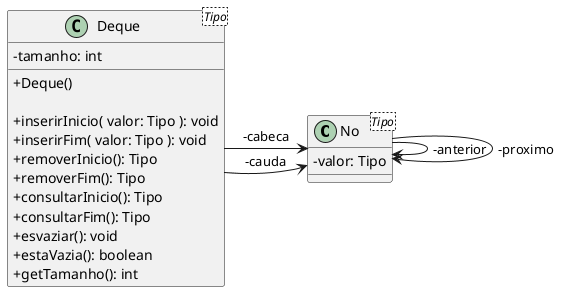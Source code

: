 @startuml

skinparam classAttributeIconSize 0

class No<Tipo> {
    - valor: Tipo
}

class Deque<Tipo> {

    - tamanho: int

    + Deque()

    + inserirInicio( valor: Tipo ): void
    + inserirFim( valor: Tipo ): void
    + removerInicio(): Tipo
    + removerFim(): Tipo
    + consultarInicio(): Tipo
    + consultarFim(): Tipo
    + esvaziar(): void
    + estaVazia(): boolean
    + getTamanho(): int

}

Deque -> No: -cabeca
Deque -> No: -cauda

No -> No: -anterior
No -> No: -proximo

@enduml
